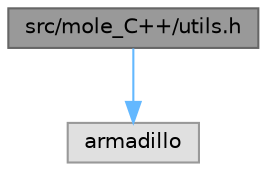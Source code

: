 digraph "src/mole_C++/utils.h"
{
 // LATEX_PDF_SIZE
  bgcolor="transparent";
  edge [fontname=Helvetica,fontsize=10,labelfontname=Helvetica,labelfontsize=10];
  node [fontname=Helvetica,fontsize=10,shape=box,height=0.2,width=0.4];
  Node1 [id="Node000001",label="src/mole_C++/utils.h",height=0.2,width=0.4,color="gray40", fillcolor="grey60", style="filled", fontcolor="black",tooltip="Helpers for sparse operations and MATLAB analogs."];
  Node1 -> Node2 [id="edge1_Node000001_Node000002",color="steelblue1",style="solid",tooltip=" "];
  Node2 [id="Node000002",label="armadillo",height=0.2,width=0.4,color="grey60", fillcolor="#E0E0E0", style="filled",tooltip=" "];
}
